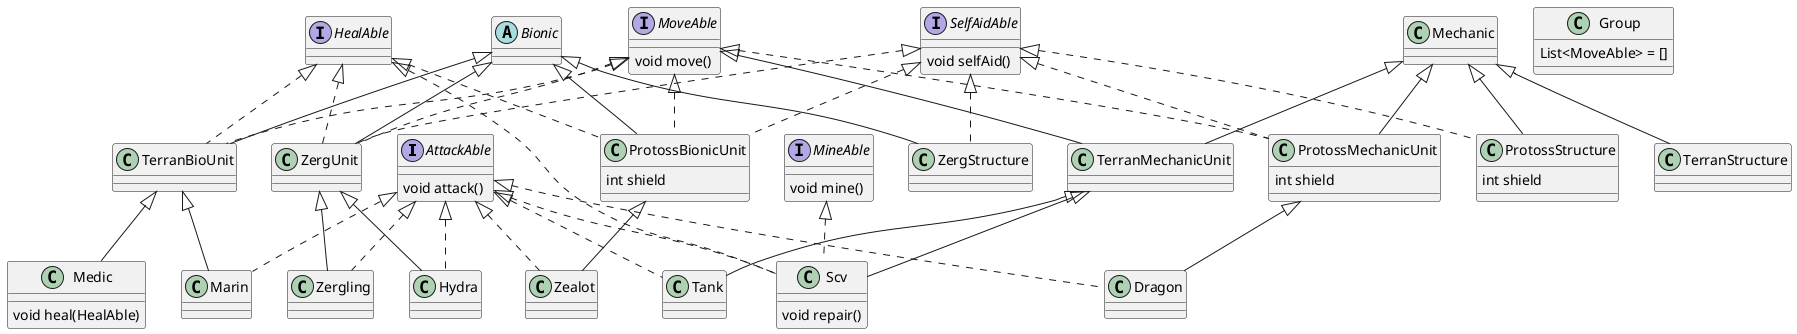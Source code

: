 @startuml game

interface AttackAble{
    void attack()
}

interface HealAble{

}

interface MoveAble{
void move()
}

interface MineAble{
void mine()
}

interface SelfAidAble{
void selfAid()
}

class Group{
List<MoveAble> = []
}

abstract class Bionic {}

class Mechanic {}

class ZergUnit extends Bionic implements SelfAidAble, HealAble, MoveAble{}

class ZergStructure extends Bionic implements SelfAidAble{}

class TerranBioUnit extends Bionic implements HealAble, MoveAble{}

class TerranMechanicUnit extends Mechanic,MoveAble{}

class TerranStructure extends Mechanic{}

class ProtossBionicUnit extends Bionic implements HealAble, SelfAidAble, MoveAble{
    int shield
}

class ProtossMechanicUnit extends Mechanic implements SelfAidAble, MoveAble{
    int shield
}

class ProtossStructure extends Mechanic implements SelfAidAble{
    int shield
}

class Zergling extends ZergUnit implements AttackAble{}

class Hydra extends ZergUnit implements AttackAble{}

class Marin extends TerranBioUnit implements AttackAble{}

class Medic extends TerranBioUnit{
    void heal(HealAble)
}

class Tank extends TerranMechanicUnit implements AttackAble {}

class Scv extends TerranMechanicUnit implements AttackAble, HealAble, MineAble {
    void repair()
}

class Zealot extends ProtossBionicUnit implements AttackAble {}

class Dragon extends ProtossMechanicUnit implements AttackAble{}



'interface Terran {
'  void TerranFuntion()
'}
'
'interface Zerg extends SelfAidAble{
'
'}
'
'class Protoss implements SelfAidAble{
'int shield
'}
'
'
'interface SelfAidAble{
'void selfAid()
'}
'
'interface AttackAble{
'void attack()
'}
'
'
'interface MineAble{
'void mine()
'}
'
'class Bionic {
'}
'
'class Mechanic {
'}
'
'abstract class BionicUnit extends Bionic {
'
'}
'
'
'class Mineral {
'
'}
'
'
'abstract class MechanicUnit extends Mechanic implements Terran, Zerg{
'}
'
'abstract class BionicStructure implements Terran{
'}
'
'abstract class MechanicStructure extends Mechanic{
'}
'
'
'class Marin extends BionicUnit implements AttackAble{
'    int hp
'    bool IsHealTarget
'}
'
'class Medic extends BionicUnit{
'   int hp
'   heal()
'}
'
'class Tank extends MechanicUnit implements AttackAble{
'   int hp
'   bool IsHealTarget
' }
'
'
'class Scv extends BionicUnit implements AttackAble,MineAble{
'   int hp
'   bool IsHealTarget
'   repair()
'   getMineral()
'}
'
'class Zergling extends BionicUnit implements AttackAble {
'}
'
@enduml